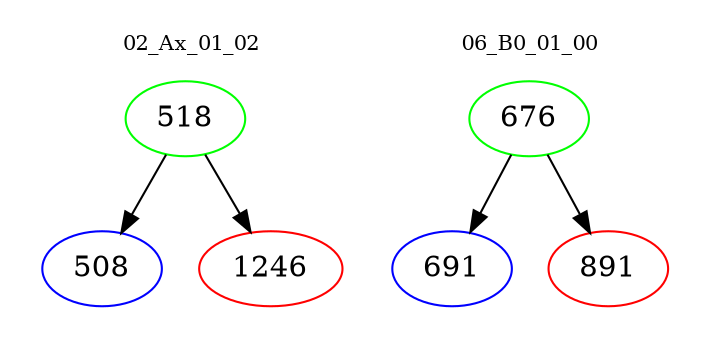 digraph{
subgraph cluster_0 {
color = white
label = "02_Ax_01_02";
fontsize=10;
T0_518 [label="518", color="green"]
T0_518 -> T0_508 [color="black"]
T0_508 [label="508", color="blue"]
T0_518 -> T0_1246 [color="black"]
T0_1246 [label="1246", color="red"]
}
subgraph cluster_1 {
color = white
label = "06_B0_01_00";
fontsize=10;
T1_676 [label="676", color="green"]
T1_676 -> T1_691 [color="black"]
T1_691 [label="691", color="blue"]
T1_676 -> T1_891 [color="black"]
T1_891 [label="891", color="red"]
}
}

